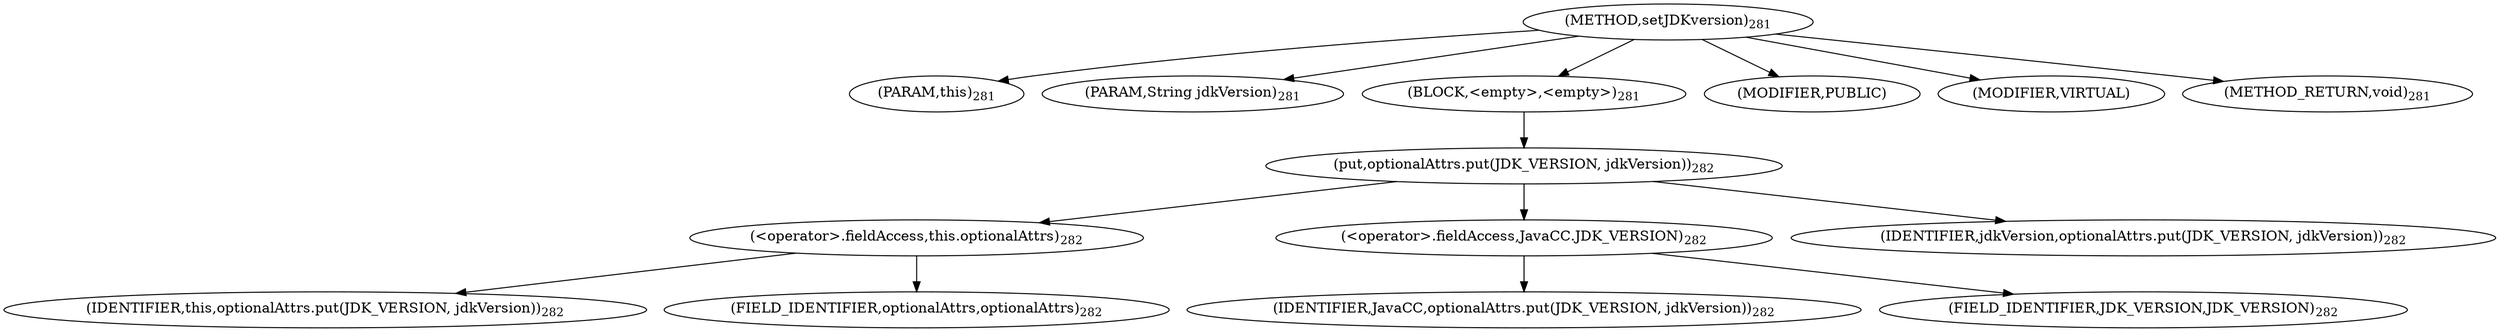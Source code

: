 digraph "setJDKversion" {  
"629" [label = <(METHOD,setJDKversion)<SUB>281</SUB>> ]
"630" [label = <(PARAM,this)<SUB>281</SUB>> ]
"631" [label = <(PARAM,String jdkVersion)<SUB>281</SUB>> ]
"632" [label = <(BLOCK,&lt;empty&gt;,&lt;empty&gt;)<SUB>281</SUB>> ]
"633" [label = <(put,optionalAttrs.put(JDK_VERSION, jdkVersion))<SUB>282</SUB>> ]
"634" [label = <(&lt;operator&gt;.fieldAccess,this.optionalAttrs)<SUB>282</SUB>> ]
"635" [label = <(IDENTIFIER,this,optionalAttrs.put(JDK_VERSION, jdkVersion))<SUB>282</SUB>> ]
"636" [label = <(FIELD_IDENTIFIER,optionalAttrs,optionalAttrs)<SUB>282</SUB>> ]
"637" [label = <(&lt;operator&gt;.fieldAccess,JavaCC.JDK_VERSION)<SUB>282</SUB>> ]
"638" [label = <(IDENTIFIER,JavaCC,optionalAttrs.put(JDK_VERSION, jdkVersion))<SUB>282</SUB>> ]
"639" [label = <(FIELD_IDENTIFIER,JDK_VERSION,JDK_VERSION)<SUB>282</SUB>> ]
"640" [label = <(IDENTIFIER,jdkVersion,optionalAttrs.put(JDK_VERSION, jdkVersion))<SUB>282</SUB>> ]
"641" [label = <(MODIFIER,PUBLIC)> ]
"642" [label = <(MODIFIER,VIRTUAL)> ]
"643" [label = <(METHOD_RETURN,void)<SUB>281</SUB>> ]
  "629" -> "630" 
  "629" -> "631" 
  "629" -> "632" 
  "629" -> "641" 
  "629" -> "642" 
  "629" -> "643" 
  "632" -> "633" 
  "633" -> "634" 
  "633" -> "637" 
  "633" -> "640" 
  "634" -> "635" 
  "634" -> "636" 
  "637" -> "638" 
  "637" -> "639" 
}
